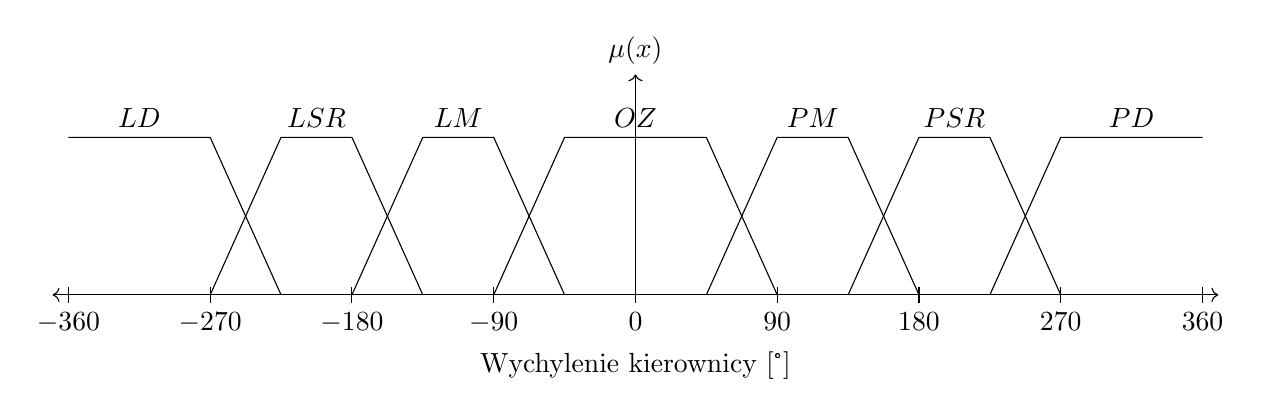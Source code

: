 \begin{tikzpicture}[scale=0.02]
	\draw
		[->] (0,0) -- (0,140) node [anchor=south] {$\mu(x)$};

	\draw
		[<->] (-370,0) -- (370,0);

	\node at (0, -30) [anchor=north] {$\textrm{Wychylenie kierownicy [°]}$};

	\foreach \x in {-360,-270,-180,-90,0,90,180,270,360}
		\draw 
			(\x, 5) -- (\x, -5)
			node [anchor=north] {$\x$};

	\draw
		(-360, 100) -- node [anchor=south] {$LD$} (-270, 100) -- (-225, 0);

	\draw
		(-270, 0) -- (-225, 100) -- node [anchor=south] {$LSR$} (-180, 100) -- (-135, 0);

	\draw
		(-180, 0) -- (-135, 100) -- node [anchor=south] {$LM$} (-90, 100) -- (-45, 0);

	\draw
		(-90, 0) -- (-45, 100) -- node [anchor=south] {$OZ$} (45, 100) -- (90, 0);

	\draw
		(45, 0) -- (90, 100) -- node [anchor=south] {$PM$} (135, 100) -- (180, 0);

	\draw
		(135, 0) -- (180, 100) -- node [anchor=south] {$PSR$} (225, 100) -- (270, 0);

	\draw
		(225, 0) -- (270, 100) -- node [anchor=south] {$PD$} (360, 100);

\end{tikzpicture}
